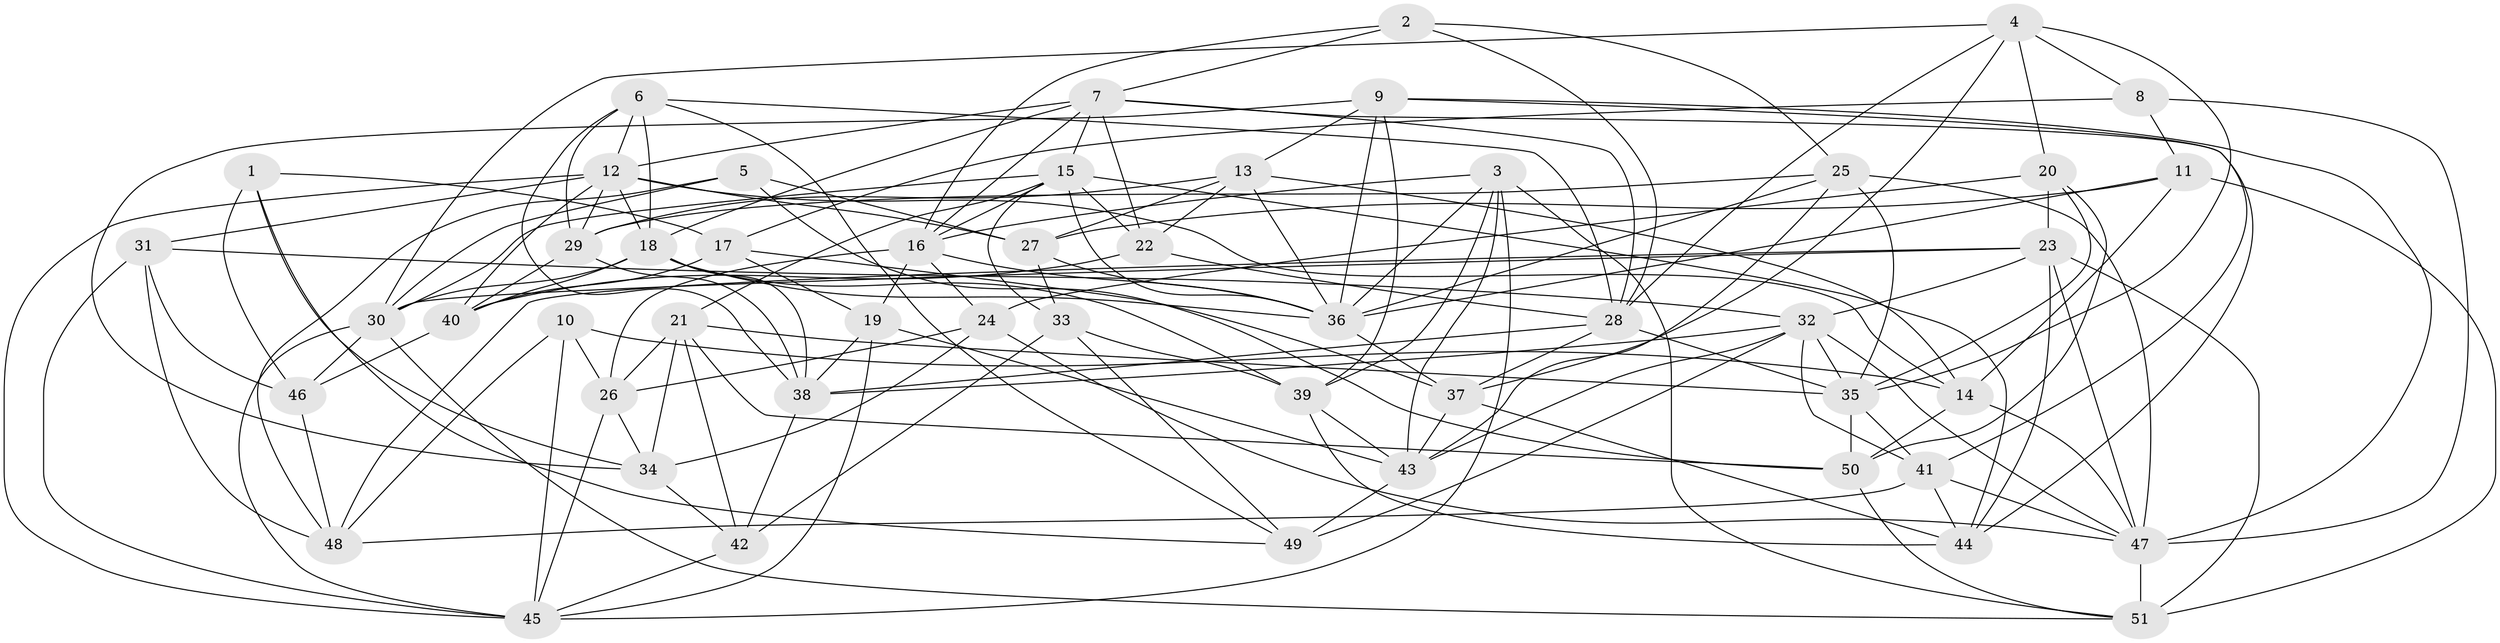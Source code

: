 // original degree distribution, {4: 1.0}
// Generated by graph-tools (version 1.1) at 2025/38/03/04/25 23:38:15]
// undirected, 51 vertices, 158 edges
graph export_dot {
  node [color=gray90,style=filled];
  1;
  2;
  3;
  4;
  5;
  6;
  7;
  8;
  9;
  10;
  11;
  12;
  13;
  14;
  15;
  16;
  17;
  18;
  19;
  20;
  21;
  22;
  23;
  24;
  25;
  26;
  27;
  28;
  29;
  30;
  31;
  32;
  33;
  34;
  35;
  36;
  37;
  38;
  39;
  40;
  41;
  42;
  43;
  44;
  45;
  46;
  47;
  48;
  49;
  50;
  51;
  1 -- 17 [weight=2.0];
  1 -- 34 [weight=1.0];
  1 -- 46 [weight=2.0];
  1 -- 49 [weight=1.0];
  2 -- 7 [weight=1.0];
  2 -- 16 [weight=1.0];
  2 -- 25 [weight=1.0];
  2 -- 28 [weight=1.0];
  3 -- 16 [weight=1.0];
  3 -- 36 [weight=1.0];
  3 -- 39 [weight=1.0];
  3 -- 43 [weight=1.0];
  3 -- 45 [weight=1.0];
  3 -- 51 [weight=1.0];
  4 -- 8 [weight=1.0];
  4 -- 20 [weight=1.0];
  4 -- 28 [weight=1.0];
  4 -- 30 [weight=1.0];
  4 -- 35 [weight=1.0];
  4 -- 37 [weight=1.0];
  5 -- 27 [weight=1.0];
  5 -- 30 [weight=1.0];
  5 -- 48 [weight=1.0];
  5 -- 50 [weight=1.0];
  6 -- 12 [weight=1.0];
  6 -- 18 [weight=1.0];
  6 -- 28 [weight=1.0];
  6 -- 29 [weight=1.0];
  6 -- 38 [weight=1.0];
  6 -- 49 [weight=1.0];
  7 -- 12 [weight=1.0];
  7 -- 15 [weight=1.0];
  7 -- 16 [weight=1.0];
  7 -- 18 [weight=1.0];
  7 -- 22 [weight=1.0];
  7 -- 28 [weight=1.0];
  7 -- 44 [weight=1.0];
  8 -- 11 [weight=1.0];
  8 -- 17 [weight=1.0];
  8 -- 47 [weight=1.0];
  9 -- 13 [weight=1.0];
  9 -- 34 [weight=1.0];
  9 -- 36 [weight=1.0];
  9 -- 39 [weight=1.0];
  9 -- 41 [weight=1.0];
  9 -- 47 [weight=1.0];
  10 -- 14 [weight=1.0];
  10 -- 26 [weight=1.0];
  10 -- 45 [weight=1.0];
  10 -- 48 [weight=1.0];
  11 -- 14 [weight=1.0];
  11 -- 27 [weight=1.0];
  11 -- 36 [weight=1.0];
  11 -- 51 [weight=2.0];
  12 -- 14 [weight=1.0];
  12 -- 18 [weight=1.0];
  12 -- 27 [weight=1.0];
  12 -- 29 [weight=1.0];
  12 -- 31 [weight=2.0];
  12 -- 40 [weight=1.0];
  12 -- 45 [weight=1.0];
  13 -- 14 [weight=1.0];
  13 -- 22 [weight=1.0];
  13 -- 27 [weight=1.0];
  13 -- 29 [weight=1.0];
  13 -- 36 [weight=1.0];
  14 -- 47 [weight=1.0];
  14 -- 50 [weight=1.0];
  15 -- 16 [weight=1.0];
  15 -- 21 [weight=1.0];
  15 -- 22 [weight=2.0];
  15 -- 30 [weight=1.0];
  15 -- 33 [weight=2.0];
  15 -- 36 [weight=1.0];
  15 -- 44 [weight=1.0];
  16 -- 19 [weight=2.0];
  16 -- 24 [weight=2.0];
  16 -- 26 [weight=1.0];
  16 -- 36 [weight=1.0];
  17 -- 19 [weight=1.0];
  17 -- 37 [weight=1.0];
  17 -- 40 [weight=1.0];
  18 -- 30 [weight=1.0];
  18 -- 36 [weight=1.0];
  18 -- 38 [weight=1.0];
  18 -- 39 [weight=1.0];
  18 -- 40 [weight=1.0];
  19 -- 38 [weight=1.0];
  19 -- 43 [weight=1.0];
  19 -- 45 [weight=1.0];
  20 -- 23 [weight=2.0];
  20 -- 24 [weight=1.0];
  20 -- 35 [weight=1.0];
  20 -- 50 [weight=1.0];
  21 -- 26 [weight=1.0];
  21 -- 34 [weight=1.0];
  21 -- 35 [weight=1.0];
  21 -- 42 [weight=3.0];
  21 -- 50 [weight=1.0];
  22 -- 28 [weight=1.0];
  22 -- 40 [weight=1.0];
  23 -- 30 [weight=1.0];
  23 -- 32 [weight=1.0];
  23 -- 44 [weight=1.0];
  23 -- 47 [weight=1.0];
  23 -- 48 [weight=1.0];
  23 -- 51 [weight=1.0];
  24 -- 26 [weight=1.0];
  24 -- 34 [weight=1.0];
  24 -- 47 [weight=1.0];
  25 -- 29 [weight=1.0];
  25 -- 35 [weight=1.0];
  25 -- 36 [weight=1.0];
  25 -- 43 [weight=1.0];
  25 -- 47 [weight=1.0];
  26 -- 34 [weight=1.0];
  26 -- 45 [weight=1.0];
  27 -- 33 [weight=1.0];
  27 -- 36 [weight=1.0];
  28 -- 35 [weight=1.0];
  28 -- 37 [weight=1.0];
  28 -- 38 [weight=1.0];
  29 -- 38 [weight=1.0];
  29 -- 40 [weight=1.0];
  30 -- 45 [weight=1.0];
  30 -- 46 [weight=1.0];
  30 -- 51 [weight=1.0];
  31 -- 32 [weight=1.0];
  31 -- 45 [weight=1.0];
  31 -- 46 [weight=1.0];
  31 -- 48 [weight=1.0];
  32 -- 35 [weight=1.0];
  32 -- 38 [weight=1.0];
  32 -- 41 [weight=1.0];
  32 -- 43 [weight=2.0];
  32 -- 47 [weight=1.0];
  32 -- 49 [weight=2.0];
  33 -- 39 [weight=1.0];
  33 -- 42 [weight=3.0];
  33 -- 49 [weight=1.0];
  34 -- 42 [weight=1.0];
  35 -- 41 [weight=1.0];
  35 -- 50 [weight=1.0];
  36 -- 37 [weight=1.0];
  37 -- 43 [weight=1.0];
  37 -- 44 [weight=1.0];
  38 -- 42 [weight=2.0];
  39 -- 43 [weight=1.0];
  39 -- 44 [weight=1.0];
  40 -- 46 [weight=1.0];
  41 -- 44 [weight=1.0];
  41 -- 47 [weight=1.0];
  41 -- 48 [weight=1.0];
  42 -- 45 [weight=1.0];
  43 -- 49 [weight=1.0];
  46 -- 48 [weight=1.0];
  47 -- 51 [weight=2.0];
  50 -- 51 [weight=1.0];
}
